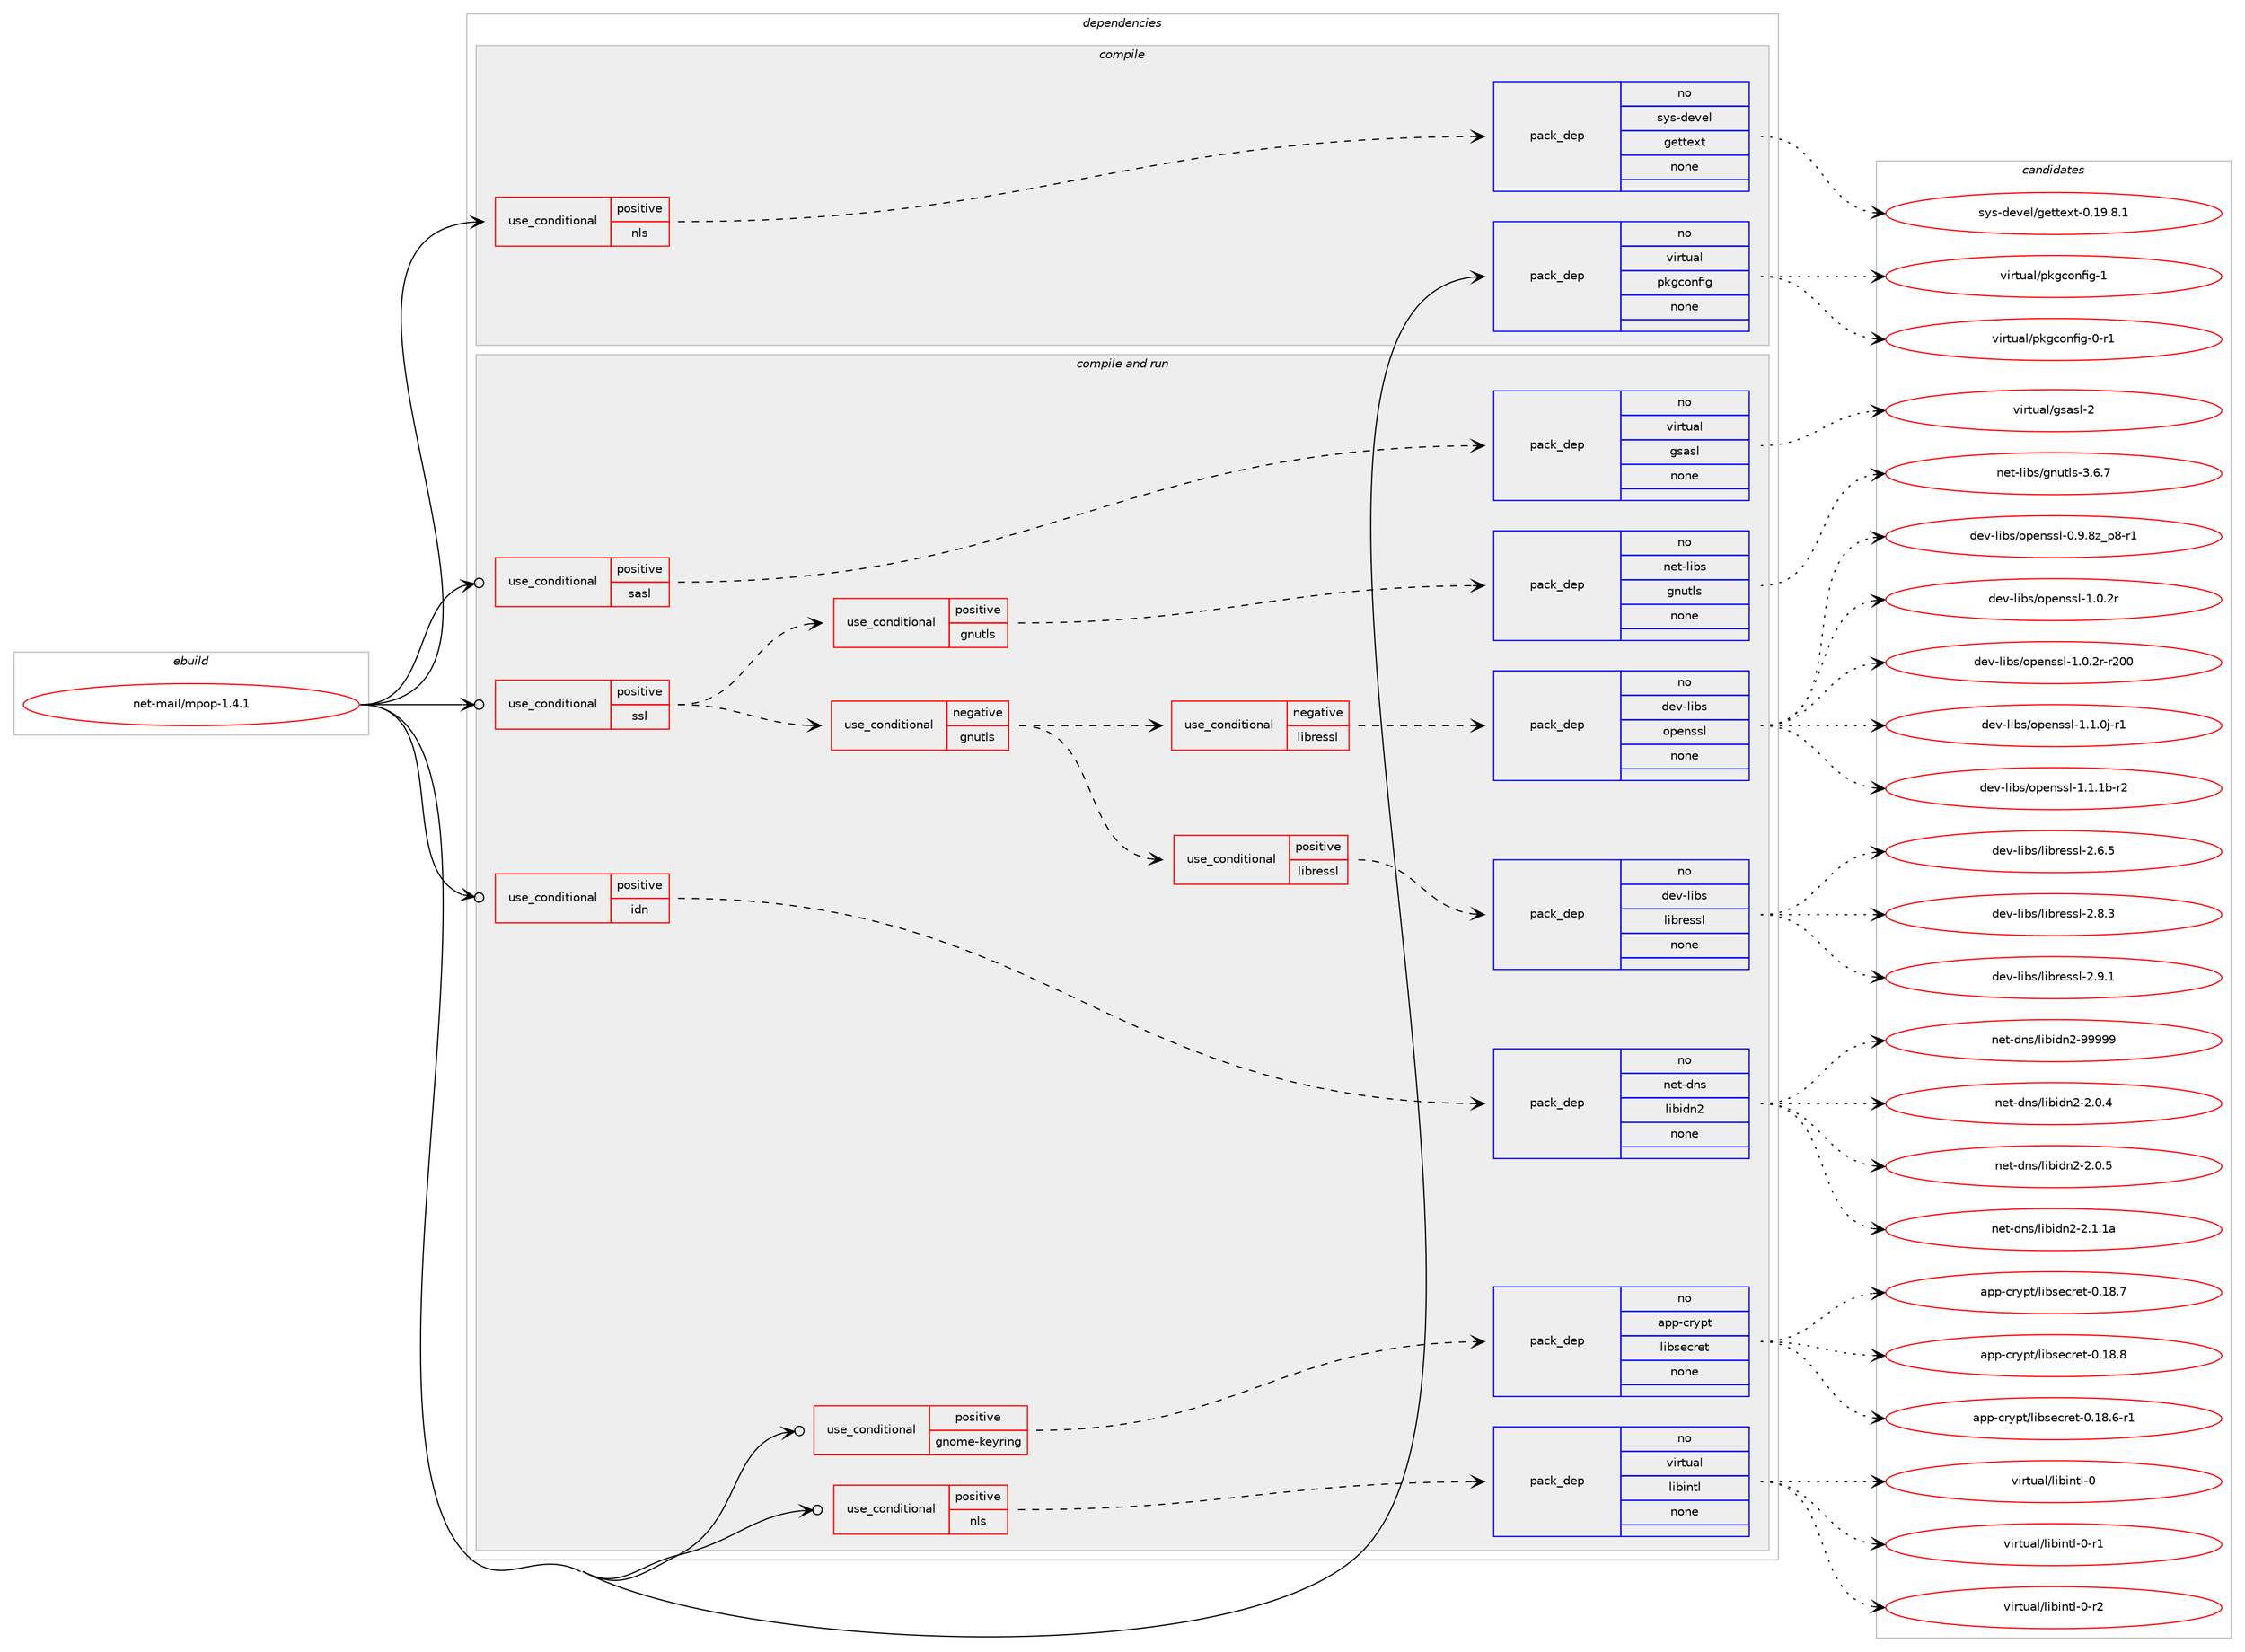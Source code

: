 digraph prolog {

# *************
# Graph options
# *************

newrank=true;
concentrate=true;
compound=true;
graph [rankdir=LR,fontname=Helvetica,fontsize=10,ranksep=1.5];#, ranksep=2.5, nodesep=0.2];
edge  [arrowhead=vee];
node  [fontname=Helvetica,fontsize=10];

# **********
# The ebuild
# **********

subgraph cluster_leftcol {
color=gray;
rank=same;
label=<<i>ebuild</i>>;
id [label="net-mail/mpop-1.4.1", color=red, width=4, href="../net-mail/mpop-1.4.1.svg"];
}

# ****************
# The dependencies
# ****************

subgraph cluster_midcol {
color=gray;
label=<<i>dependencies</i>>;
subgraph cluster_compile {
fillcolor="#eeeeee";
style=filled;
label=<<i>compile</i>>;
subgraph cond653 {
dependency2716 [label=<<TABLE BORDER="0" CELLBORDER="1" CELLSPACING="0" CELLPADDING="4"><TR><TD ROWSPAN="3" CELLPADDING="10">use_conditional</TD></TR><TR><TD>positive</TD></TR><TR><TD>nls</TD></TR></TABLE>>, shape=none, color=red];
subgraph pack2024 {
dependency2717 [label=<<TABLE BORDER="0" CELLBORDER="1" CELLSPACING="0" CELLPADDING="4" WIDTH="220"><TR><TD ROWSPAN="6" CELLPADDING="30">pack_dep</TD></TR><TR><TD WIDTH="110">no</TD></TR><TR><TD>sys-devel</TD></TR><TR><TD>gettext</TD></TR><TR><TD>none</TD></TR><TR><TD></TD></TR></TABLE>>, shape=none, color=blue];
}
dependency2716:e -> dependency2717:w [weight=20,style="dashed",arrowhead="vee"];
}
id:e -> dependency2716:w [weight=20,style="solid",arrowhead="vee"];
subgraph pack2025 {
dependency2718 [label=<<TABLE BORDER="0" CELLBORDER="1" CELLSPACING="0" CELLPADDING="4" WIDTH="220"><TR><TD ROWSPAN="6" CELLPADDING="30">pack_dep</TD></TR><TR><TD WIDTH="110">no</TD></TR><TR><TD>virtual</TD></TR><TR><TD>pkgconfig</TD></TR><TR><TD>none</TD></TR><TR><TD></TD></TR></TABLE>>, shape=none, color=blue];
}
id:e -> dependency2718:w [weight=20,style="solid",arrowhead="vee"];
}
subgraph cluster_compileandrun {
fillcolor="#eeeeee";
style=filled;
label=<<i>compile and run</i>>;
subgraph cond654 {
dependency2719 [label=<<TABLE BORDER="0" CELLBORDER="1" CELLSPACING="0" CELLPADDING="4"><TR><TD ROWSPAN="3" CELLPADDING="10">use_conditional</TD></TR><TR><TD>positive</TD></TR><TR><TD>gnome-keyring</TD></TR></TABLE>>, shape=none, color=red];
subgraph pack2026 {
dependency2720 [label=<<TABLE BORDER="0" CELLBORDER="1" CELLSPACING="0" CELLPADDING="4" WIDTH="220"><TR><TD ROWSPAN="6" CELLPADDING="30">pack_dep</TD></TR><TR><TD WIDTH="110">no</TD></TR><TR><TD>app-crypt</TD></TR><TR><TD>libsecret</TD></TR><TR><TD>none</TD></TR><TR><TD></TD></TR></TABLE>>, shape=none, color=blue];
}
dependency2719:e -> dependency2720:w [weight=20,style="dashed",arrowhead="vee"];
}
id:e -> dependency2719:w [weight=20,style="solid",arrowhead="odotvee"];
subgraph cond655 {
dependency2721 [label=<<TABLE BORDER="0" CELLBORDER="1" CELLSPACING="0" CELLPADDING="4"><TR><TD ROWSPAN="3" CELLPADDING="10">use_conditional</TD></TR><TR><TD>positive</TD></TR><TR><TD>idn</TD></TR></TABLE>>, shape=none, color=red];
subgraph pack2027 {
dependency2722 [label=<<TABLE BORDER="0" CELLBORDER="1" CELLSPACING="0" CELLPADDING="4" WIDTH="220"><TR><TD ROWSPAN="6" CELLPADDING="30">pack_dep</TD></TR><TR><TD WIDTH="110">no</TD></TR><TR><TD>net-dns</TD></TR><TR><TD>libidn2</TD></TR><TR><TD>none</TD></TR><TR><TD></TD></TR></TABLE>>, shape=none, color=blue];
}
dependency2721:e -> dependency2722:w [weight=20,style="dashed",arrowhead="vee"];
}
id:e -> dependency2721:w [weight=20,style="solid",arrowhead="odotvee"];
subgraph cond656 {
dependency2723 [label=<<TABLE BORDER="0" CELLBORDER="1" CELLSPACING="0" CELLPADDING="4"><TR><TD ROWSPAN="3" CELLPADDING="10">use_conditional</TD></TR><TR><TD>positive</TD></TR><TR><TD>nls</TD></TR></TABLE>>, shape=none, color=red];
subgraph pack2028 {
dependency2724 [label=<<TABLE BORDER="0" CELLBORDER="1" CELLSPACING="0" CELLPADDING="4" WIDTH="220"><TR><TD ROWSPAN="6" CELLPADDING="30">pack_dep</TD></TR><TR><TD WIDTH="110">no</TD></TR><TR><TD>virtual</TD></TR><TR><TD>libintl</TD></TR><TR><TD>none</TD></TR><TR><TD></TD></TR></TABLE>>, shape=none, color=blue];
}
dependency2723:e -> dependency2724:w [weight=20,style="dashed",arrowhead="vee"];
}
id:e -> dependency2723:w [weight=20,style="solid",arrowhead="odotvee"];
subgraph cond657 {
dependency2725 [label=<<TABLE BORDER="0" CELLBORDER="1" CELLSPACING="0" CELLPADDING="4"><TR><TD ROWSPAN="3" CELLPADDING="10">use_conditional</TD></TR><TR><TD>positive</TD></TR><TR><TD>sasl</TD></TR></TABLE>>, shape=none, color=red];
subgraph pack2029 {
dependency2726 [label=<<TABLE BORDER="0" CELLBORDER="1" CELLSPACING="0" CELLPADDING="4" WIDTH="220"><TR><TD ROWSPAN="6" CELLPADDING="30">pack_dep</TD></TR><TR><TD WIDTH="110">no</TD></TR><TR><TD>virtual</TD></TR><TR><TD>gsasl</TD></TR><TR><TD>none</TD></TR><TR><TD></TD></TR></TABLE>>, shape=none, color=blue];
}
dependency2725:e -> dependency2726:w [weight=20,style="dashed",arrowhead="vee"];
}
id:e -> dependency2725:w [weight=20,style="solid",arrowhead="odotvee"];
subgraph cond658 {
dependency2727 [label=<<TABLE BORDER="0" CELLBORDER="1" CELLSPACING="0" CELLPADDING="4"><TR><TD ROWSPAN="3" CELLPADDING="10">use_conditional</TD></TR><TR><TD>positive</TD></TR><TR><TD>ssl</TD></TR></TABLE>>, shape=none, color=red];
subgraph cond659 {
dependency2728 [label=<<TABLE BORDER="0" CELLBORDER="1" CELLSPACING="0" CELLPADDING="4"><TR><TD ROWSPAN="3" CELLPADDING="10">use_conditional</TD></TR><TR><TD>positive</TD></TR><TR><TD>gnutls</TD></TR></TABLE>>, shape=none, color=red];
subgraph pack2030 {
dependency2729 [label=<<TABLE BORDER="0" CELLBORDER="1" CELLSPACING="0" CELLPADDING="4" WIDTH="220"><TR><TD ROWSPAN="6" CELLPADDING="30">pack_dep</TD></TR><TR><TD WIDTH="110">no</TD></TR><TR><TD>net-libs</TD></TR><TR><TD>gnutls</TD></TR><TR><TD>none</TD></TR><TR><TD></TD></TR></TABLE>>, shape=none, color=blue];
}
dependency2728:e -> dependency2729:w [weight=20,style="dashed",arrowhead="vee"];
}
dependency2727:e -> dependency2728:w [weight=20,style="dashed",arrowhead="vee"];
subgraph cond660 {
dependency2730 [label=<<TABLE BORDER="0" CELLBORDER="1" CELLSPACING="0" CELLPADDING="4"><TR><TD ROWSPAN="3" CELLPADDING="10">use_conditional</TD></TR><TR><TD>negative</TD></TR><TR><TD>gnutls</TD></TR></TABLE>>, shape=none, color=red];
subgraph cond661 {
dependency2731 [label=<<TABLE BORDER="0" CELLBORDER="1" CELLSPACING="0" CELLPADDING="4"><TR><TD ROWSPAN="3" CELLPADDING="10">use_conditional</TD></TR><TR><TD>negative</TD></TR><TR><TD>libressl</TD></TR></TABLE>>, shape=none, color=red];
subgraph pack2031 {
dependency2732 [label=<<TABLE BORDER="0" CELLBORDER="1" CELLSPACING="0" CELLPADDING="4" WIDTH="220"><TR><TD ROWSPAN="6" CELLPADDING="30">pack_dep</TD></TR><TR><TD WIDTH="110">no</TD></TR><TR><TD>dev-libs</TD></TR><TR><TD>openssl</TD></TR><TR><TD>none</TD></TR><TR><TD></TD></TR></TABLE>>, shape=none, color=blue];
}
dependency2731:e -> dependency2732:w [weight=20,style="dashed",arrowhead="vee"];
}
dependency2730:e -> dependency2731:w [weight=20,style="dashed",arrowhead="vee"];
subgraph cond662 {
dependency2733 [label=<<TABLE BORDER="0" CELLBORDER="1" CELLSPACING="0" CELLPADDING="4"><TR><TD ROWSPAN="3" CELLPADDING="10">use_conditional</TD></TR><TR><TD>positive</TD></TR><TR><TD>libressl</TD></TR></TABLE>>, shape=none, color=red];
subgraph pack2032 {
dependency2734 [label=<<TABLE BORDER="0" CELLBORDER="1" CELLSPACING="0" CELLPADDING="4" WIDTH="220"><TR><TD ROWSPAN="6" CELLPADDING="30">pack_dep</TD></TR><TR><TD WIDTH="110">no</TD></TR><TR><TD>dev-libs</TD></TR><TR><TD>libressl</TD></TR><TR><TD>none</TD></TR><TR><TD></TD></TR></TABLE>>, shape=none, color=blue];
}
dependency2733:e -> dependency2734:w [weight=20,style="dashed",arrowhead="vee"];
}
dependency2730:e -> dependency2733:w [weight=20,style="dashed",arrowhead="vee"];
}
dependency2727:e -> dependency2730:w [weight=20,style="dashed",arrowhead="vee"];
}
id:e -> dependency2727:w [weight=20,style="solid",arrowhead="odotvee"];
}
subgraph cluster_run {
fillcolor="#eeeeee";
style=filled;
label=<<i>run</i>>;
}
}

# **************
# The candidates
# **************

subgraph cluster_choices {
rank=same;
color=gray;
label=<<i>candidates</i>>;

subgraph choice2024 {
color=black;
nodesep=1;
choice1151211154510010111810110847103101116116101120116454846495746564649 [label="sys-devel/gettext-0.19.8.1", color=red, width=4,href="../sys-devel/gettext-0.19.8.1.svg"];
dependency2717:e -> choice1151211154510010111810110847103101116116101120116454846495746564649:w [style=dotted,weight="100"];
}
subgraph choice2025 {
color=black;
nodesep=1;
choice11810511411611797108471121071039911111010210510345484511449 [label="virtual/pkgconfig-0-r1", color=red, width=4,href="../virtual/pkgconfig-0-r1.svg"];
choice1181051141161179710847112107103991111101021051034549 [label="virtual/pkgconfig-1", color=red, width=4,href="../virtual/pkgconfig-1.svg"];
dependency2718:e -> choice11810511411611797108471121071039911111010210510345484511449:w [style=dotted,weight="100"];
dependency2718:e -> choice1181051141161179710847112107103991111101021051034549:w [style=dotted,weight="100"];
}
subgraph choice2026 {
color=black;
nodesep=1;
choice971121124599114121112116471081059811510199114101116454846495646544511449 [label="app-crypt/libsecret-0.18.6-r1", color=red, width=4,href="../app-crypt/libsecret-0.18.6-r1.svg"];
choice97112112459911412111211647108105981151019911410111645484649564655 [label="app-crypt/libsecret-0.18.7", color=red, width=4,href="../app-crypt/libsecret-0.18.7.svg"];
choice97112112459911412111211647108105981151019911410111645484649564656 [label="app-crypt/libsecret-0.18.8", color=red, width=4,href="../app-crypt/libsecret-0.18.8.svg"];
dependency2720:e -> choice971121124599114121112116471081059811510199114101116454846495646544511449:w [style=dotted,weight="100"];
dependency2720:e -> choice97112112459911412111211647108105981151019911410111645484649564655:w [style=dotted,weight="100"];
dependency2720:e -> choice97112112459911412111211647108105981151019911410111645484649564656:w [style=dotted,weight="100"];
}
subgraph choice2027 {
color=black;
nodesep=1;
choice11010111645100110115471081059810510011050455046484652 [label="net-dns/libidn2-2.0.4", color=red, width=4,href="../net-dns/libidn2-2.0.4.svg"];
choice11010111645100110115471081059810510011050455046484653 [label="net-dns/libidn2-2.0.5", color=red, width=4,href="../net-dns/libidn2-2.0.5.svg"];
choice1101011164510011011547108105981051001105045504649464997 [label="net-dns/libidn2-2.1.1a", color=red, width=4,href="../net-dns/libidn2-2.1.1a.svg"];
choice11010111645100110115471081059810510011050455757575757 [label="net-dns/libidn2-99999", color=red, width=4,href="../net-dns/libidn2-99999.svg"];
dependency2722:e -> choice11010111645100110115471081059810510011050455046484652:w [style=dotted,weight="100"];
dependency2722:e -> choice11010111645100110115471081059810510011050455046484653:w [style=dotted,weight="100"];
dependency2722:e -> choice1101011164510011011547108105981051001105045504649464997:w [style=dotted,weight="100"];
dependency2722:e -> choice11010111645100110115471081059810510011050455757575757:w [style=dotted,weight="100"];
}
subgraph choice2028 {
color=black;
nodesep=1;
choice1181051141161179710847108105981051101161084548 [label="virtual/libintl-0", color=red, width=4,href="../virtual/libintl-0.svg"];
choice11810511411611797108471081059810511011610845484511449 [label="virtual/libintl-0-r1", color=red, width=4,href="../virtual/libintl-0-r1.svg"];
choice11810511411611797108471081059810511011610845484511450 [label="virtual/libintl-0-r2", color=red, width=4,href="../virtual/libintl-0-r2.svg"];
dependency2724:e -> choice1181051141161179710847108105981051101161084548:w [style=dotted,weight="100"];
dependency2724:e -> choice11810511411611797108471081059810511011610845484511449:w [style=dotted,weight="100"];
dependency2724:e -> choice11810511411611797108471081059810511011610845484511450:w [style=dotted,weight="100"];
}
subgraph choice2029 {
color=black;
nodesep=1;
choice1181051141161179710847103115971151084550 [label="virtual/gsasl-2", color=red, width=4,href="../virtual/gsasl-2.svg"];
dependency2726:e -> choice1181051141161179710847103115971151084550:w [style=dotted,weight="100"];
}
subgraph choice2030 {
color=black;
nodesep=1;
choice110101116451081059811547103110117116108115455146544655 [label="net-libs/gnutls-3.6.7", color=red, width=4,href="../net-libs/gnutls-3.6.7.svg"];
dependency2729:e -> choice110101116451081059811547103110117116108115455146544655:w [style=dotted,weight="100"];
}
subgraph choice2031 {
color=black;
nodesep=1;
choice10010111845108105981154711111210111011511510845484657465612295112564511449 [label="dev-libs/openssl-0.9.8z_p8-r1", color=red, width=4,href="../dev-libs/openssl-0.9.8z_p8-r1.svg"];
choice100101118451081059811547111112101110115115108454946484650114 [label="dev-libs/openssl-1.0.2r", color=red, width=4,href="../dev-libs/openssl-1.0.2r.svg"];
choice10010111845108105981154711111210111011511510845494648465011445114504848 [label="dev-libs/openssl-1.0.2r-r200", color=red, width=4,href="../dev-libs/openssl-1.0.2r-r200.svg"];
choice1001011184510810598115471111121011101151151084549464946481064511449 [label="dev-libs/openssl-1.1.0j-r1", color=red, width=4,href="../dev-libs/openssl-1.1.0j-r1.svg"];
choice100101118451081059811547111112101110115115108454946494649984511450 [label="dev-libs/openssl-1.1.1b-r2", color=red, width=4,href="../dev-libs/openssl-1.1.1b-r2.svg"];
dependency2732:e -> choice10010111845108105981154711111210111011511510845484657465612295112564511449:w [style=dotted,weight="100"];
dependency2732:e -> choice100101118451081059811547111112101110115115108454946484650114:w [style=dotted,weight="100"];
dependency2732:e -> choice10010111845108105981154711111210111011511510845494648465011445114504848:w [style=dotted,weight="100"];
dependency2732:e -> choice1001011184510810598115471111121011101151151084549464946481064511449:w [style=dotted,weight="100"];
dependency2732:e -> choice100101118451081059811547111112101110115115108454946494649984511450:w [style=dotted,weight="100"];
}
subgraph choice2032 {
color=black;
nodesep=1;
choice10010111845108105981154710810598114101115115108455046544653 [label="dev-libs/libressl-2.6.5", color=red, width=4,href="../dev-libs/libressl-2.6.5.svg"];
choice10010111845108105981154710810598114101115115108455046564651 [label="dev-libs/libressl-2.8.3", color=red, width=4,href="../dev-libs/libressl-2.8.3.svg"];
choice10010111845108105981154710810598114101115115108455046574649 [label="dev-libs/libressl-2.9.1", color=red, width=4,href="../dev-libs/libressl-2.9.1.svg"];
dependency2734:e -> choice10010111845108105981154710810598114101115115108455046544653:w [style=dotted,weight="100"];
dependency2734:e -> choice10010111845108105981154710810598114101115115108455046564651:w [style=dotted,weight="100"];
dependency2734:e -> choice10010111845108105981154710810598114101115115108455046574649:w [style=dotted,weight="100"];
}
}

}

